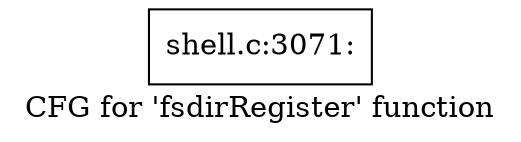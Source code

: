 digraph "CFG for 'fsdirRegister' function" {
	label="CFG for 'fsdirRegister' function";

	Node0x560276862530 [shape=record,label="{shell.c:3071:}"];
}
